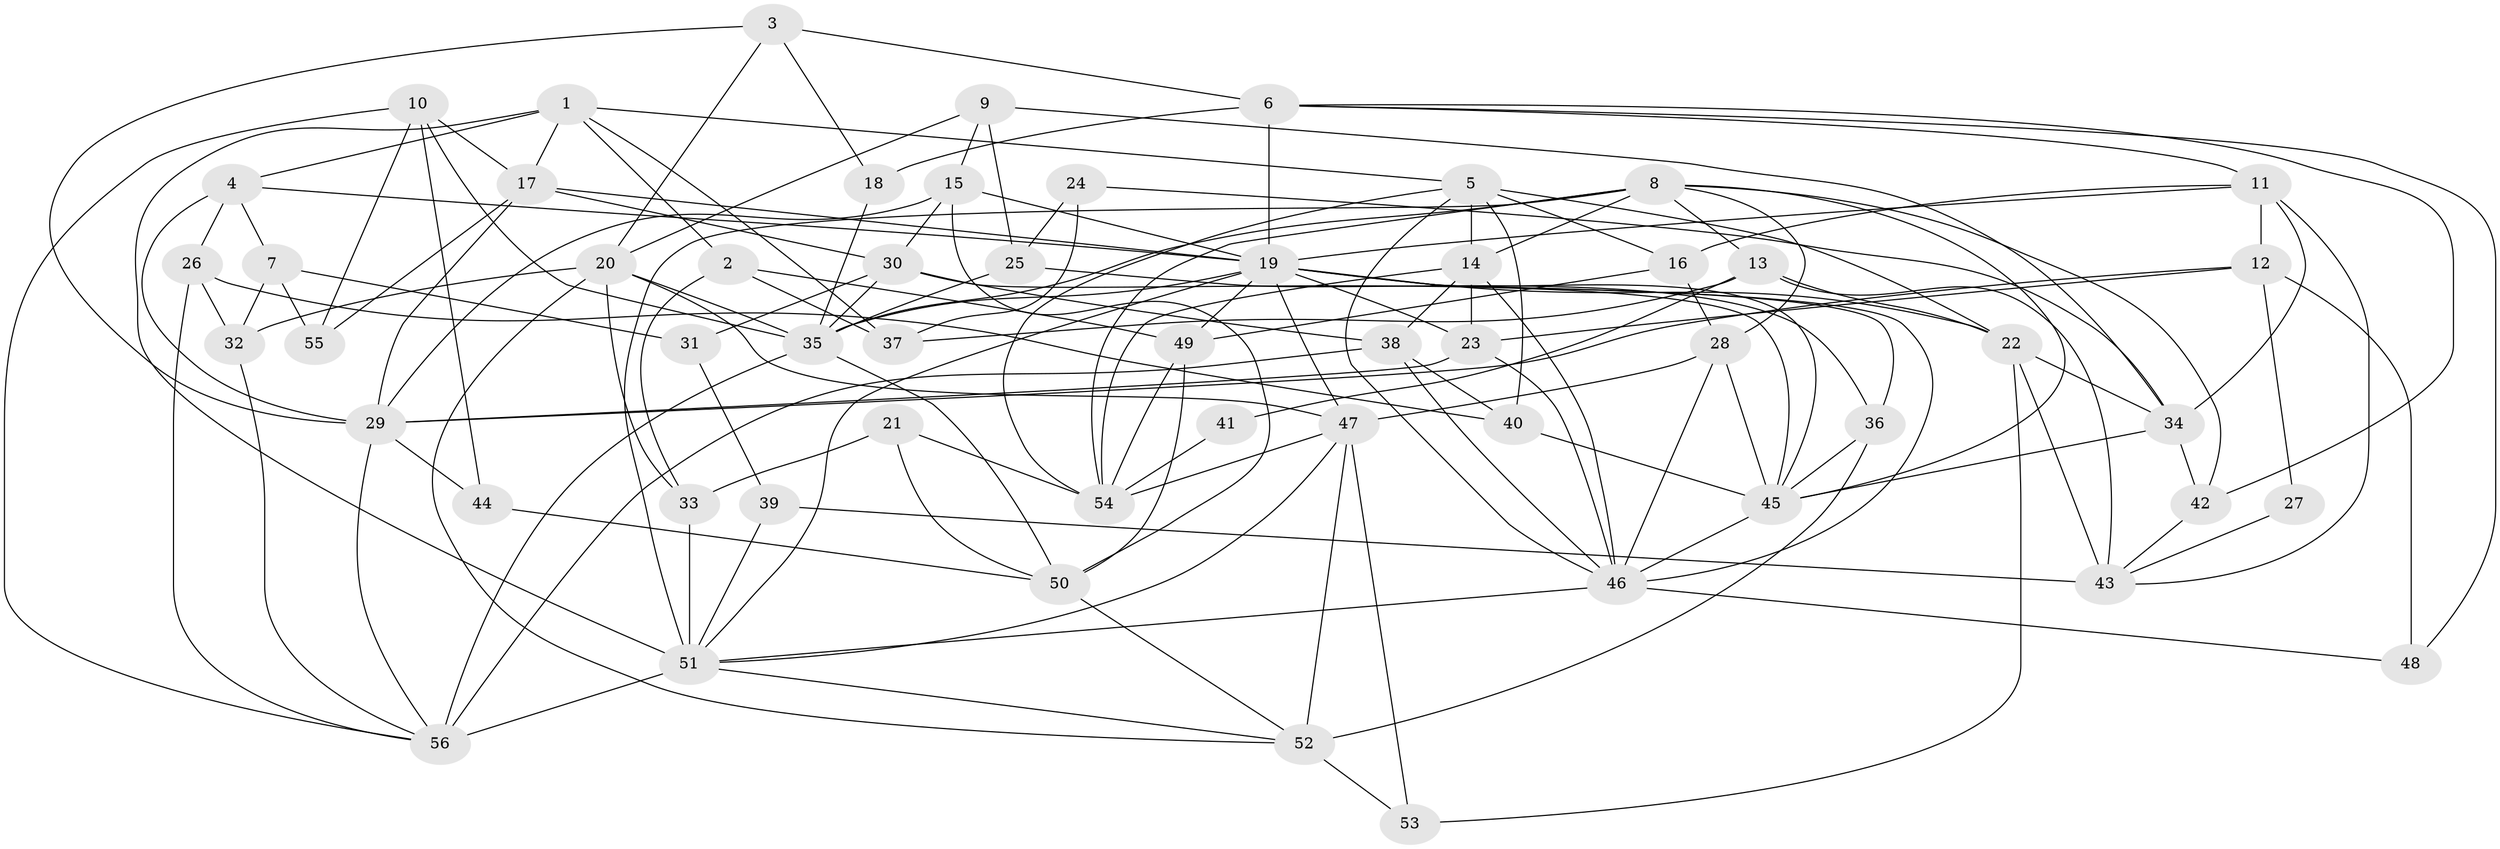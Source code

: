 // original degree distribution, {4: 0.2972972972972973, 6: 0.11711711711711711, 3: 0.21621621621621623, 5: 0.18018018018018017, 2: 0.15315315315315314, 7: 0.036036036036036036}
// Generated by graph-tools (version 1.1) at 2025/02/03/09/25 03:02:08]
// undirected, 56 vertices, 147 edges
graph export_dot {
graph [start="1"]
  node [color=gray90,style=filled];
  1;
  2;
  3;
  4;
  5;
  6;
  7;
  8;
  9;
  10;
  11;
  12;
  13;
  14;
  15;
  16;
  17;
  18;
  19;
  20;
  21;
  22;
  23;
  24;
  25;
  26;
  27;
  28;
  29;
  30;
  31;
  32;
  33;
  34;
  35;
  36;
  37;
  38;
  39;
  40;
  41;
  42;
  43;
  44;
  45;
  46;
  47;
  48;
  49;
  50;
  51;
  52;
  53;
  54;
  55;
  56;
  1 -- 2 [weight=1.0];
  1 -- 4 [weight=1.0];
  1 -- 5 [weight=1.0];
  1 -- 17 [weight=1.0];
  1 -- 37 [weight=1.0];
  1 -- 51 [weight=1.0];
  2 -- 33 [weight=1.0];
  2 -- 37 [weight=1.0];
  2 -- 49 [weight=1.0];
  3 -- 6 [weight=1.0];
  3 -- 18 [weight=1.0];
  3 -- 20 [weight=1.0];
  3 -- 29 [weight=1.0];
  4 -- 7 [weight=1.0];
  4 -- 19 [weight=1.0];
  4 -- 26 [weight=1.0];
  4 -- 29 [weight=2.0];
  5 -- 14 [weight=1.0];
  5 -- 16 [weight=1.0];
  5 -- 22 [weight=1.0];
  5 -- 40 [weight=1.0];
  5 -- 46 [weight=1.0];
  5 -- 54 [weight=1.0];
  6 -- 11 [weight=1.0];
  6 -- 18 [weight=1.0];
  6 -- 19 [weight=2.0];
  6 -- 42 [weight=1.0];
  6 -- 48 [weight=1.0];
  7 -- 31 [weight=1.0];
  7 -- 32 [weight=1.0];
  7 -- 55 [weight=1.0];
  8 -- 13 [weight=1.0];
  8 -- 14 [weight=1.0];
  8 -- 28 [weight=1.0];
  8 -- 35 [weight=1.0];
  8 -- 42 [weight=1.0];
  8 -- 45 [weight=1.0];
  8 -- 51 [weight=1.0];
  8 -- 54 [weight=1.0];
  9 -- 15 [weight=1.0];
  9 -- 20 [weight=1.0];
  9 -- 25 [weight=1.0];
  9 -- 34 [weight=1.0];
  10 -- 17 [weight=1.0];
  10 -- 35 [weight=1.0];
  10 -- 44 [weight=1.0];
  10 -- 55 [weight=1.0];
  10 -- 56 [weight=1.0];
  11 -- 12 [weight=1.0];
  11 -- 16 [weight=1.0];
  11 -- 19 [weight=1.0];
  11 -- 34 [weight=1.0];
  11 -- 43 [weight=1.0];
  12 -- 23 [weight=2.0];
  12 -- 27 [weight=1.0];
  12 -- 29 [weight=1.0];
  12 -- 48 [weight=1.0];
  13 -- 22 [weight=1.0];
  13 -- 37 [weight=1.0];
  13 -- 41 [weight=1.0];
  13 -- 43 [weight=2.0];
  14 -- 23 [weight=1.0];
  14 -- 38 [weight=1.0];
  14 -- 46 [weight=1.0];
  14 -- 54 [weight=1.0];
  15 -- 19 [weight=1.0];
  15 -- 29 [weight=1.0];
  15 -- 30 [weight=1.0];
  15 -- 50 [weight=1.0];
  16 -- 28 [weight=1.0];
  16 -- 49 [weight=1.0];
  17 -- 19 [weight=1.0];
  17 -- 29 [weight=1.0];
  17 -- 30 [weight=1.0];
  17 -- 55 [weight=1.0];
  18 -- 35 [weight=2.0];
  19 -- 22 [weight=1.0];
  19 -- 23 [weight=1.0];
  19 -- 35 [weight=2.0];
  19 -- 36 [weight=1.0];
  19 -- 45 [weight=1.0];
  19 -- 46 [weight=1.0];
  19 -- 47 [weight=2.0];
  19 -- 49 [weight=1.0];
  19 -- 51 [weight=1.0];
  20 -- 32 [weight=2.0];
  20 -- 33 [weight=1.0];
  20 -- 35 [weight=1.0];
  20 -- 47 [weight=1.0];
  20 -- 52 [weight=1.0];
  21 -- 33 [weight=1.0];
  21 -- 50 [weight=1.0];
  21 -- 54 [weight=1.0];
  22 -- 34 [weight=1.0];
  22 -- 43 [weight=1.0];
  22 -- 53 [weight=1.0];
  23 -- 29 [weight=1.0];
  23 -- 46 [weight=1.0];
  24 -- 25 [weight=2.0];
  24 -- 34 [weight=1.0];
  24 -- 37 [weight=1.0];
  25 -- 35 [weight=1.0];
  25 -- 36 [weight=1.0];
  26 -- 32 [weight=1.0];
  26 -- 40 [weight=1.0];
  26 -- 56 [weight=1.0];
  27 -- 43 [weight=1.0];
  28 -- 45 [weight=1.0];
  28 -- 46 [weight=1.0];
  28 -- 47 [weight=2.0];
  29 -- 44 [weight=1.0];
  29 -- 56 [weight=1.0];
  30 -- 31 [weight=2.0];
  30 -- 35 [weight=1.0];
  30 -- 38 [weight=1.0];
  30 -- 45 [weight=1.0];
  31 -- 39 [weight=1.0];
  32 -- 56 [weight=1.0];
  33 -- 51 [weight=2.0];
  34 -- 42 [weight=1.0];
  34 -- 45 [weight=1.0];
  35 -- 50 [weight=1.0];
  35 -- 56 [weight=1.0];
  36 -- 45 [weight=1.0];
  36 -- 52 [weight=1.0];
  38 -- 40 [weight=1.0];
  38 -- 46 [weight=1.0];
  38 -- 56 [weight=1.0];
  39 -- 43 [weight=1.0];
  39 -- 51 [weight=1.0];
  40 -- 45 [weight=1.0];
  41 -- 54 [weight=2.0];
  42 -- 43 [weight=1.0];
  44 -- 50 [weight=1.0];
  45 -- 46 [weight=1.0];
  46 -- 48 [weight=1.0];
  46 -- 51 [weight=1.0];
  47 -- 51 [weight=1.0];
  47 -- 52 [weight=1.0];
  47 -- 53 [weight=1.0];
  47 -- 54 [weight=2.0];
  49 -- 50 [weight=1.0];
  49 -- 54 [weight=1.0];
  50 -- 52 [weight=1.0];
  51 -- 52 [weight=1.0];
  51 -- 56 [weight=2.0];
  52 -- 53 [weight=1.0];
}
